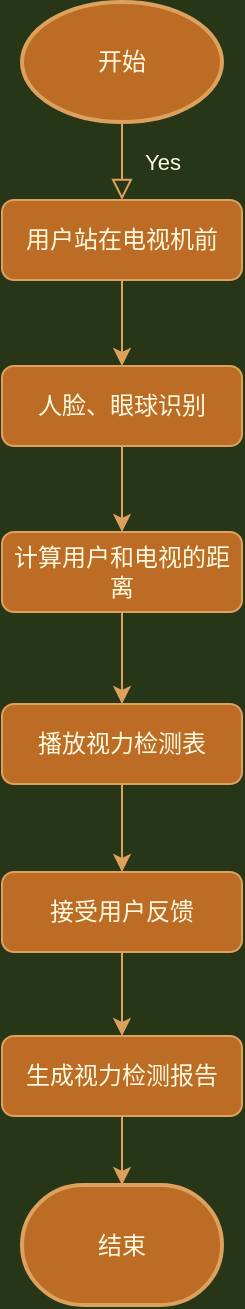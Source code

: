 <mxfile version="20.4.1" type="github">
  <diagram id="C5RBs43oDa-KdzZeNtuy" name="Page-1">
    <mxGraphModel dx="976" dy="1700" grid="1" gridSize="10" guides="1" tooltips="1" connect="1" arrows="1" fold="1" page="1" pageScale="1" pageWidth="827" pageHeight="1169" background="#283618" math="0" shadow="0">
      <root>
        <mxCell id="WIyWlLk6GJQsqaUBKTNV-0" />
        <mxCell id="WIyWlLk6GJQsqaUBKTNV-1" parent="WIyWlLk6GJQsqaUBKTNV-0" />
        <mxCell id="ZmoTf02AUXTciUZrsoz0-7" style="edgeStyle=orthogonalEdgeStyle;rounded=0;orthogonalLoop=1;jettySize=auto;html=1;exitX=0.5;exitY=1;exitDx=0;exitDy=0;entryX=0.5;entryY=0;entryDx=0;entryDy=0;strokeColor=#DDA15E;fontColor=#FEFAE0;fillColor=#BC6C25;" edge="1" parent="WIyWlLk6GJQsqaUBKTNV-1" source="WIyWlLk6GJQsqaUBKTNV-3" target="ZmoTf02AUXTciUZrsoz0-1">
          <mxGeometry relative="1" as="geometry" />
        </mxCell>
        <mxCell id="WIyWlLk6GJQsqaUBKTNV-3" value="用户站在电视机前" style="rounded=1;whiteSpace=wrap;html=1;fontSize=12;glass=0;strokeWidth=1;shadow=0;fillColor=#BC6C25;strokeColor=#DDA15E;fontColor=#FEFAE0;" parent="WIyWlLk6GJQsqaUBKTNV-1" vertex="1">
          <mxGeometry x="160" y="92" width="120" height="40" as="geometry" />
        </mxCell>
        <mxCell id="WIyWlLk6GJQsqaUBKTNV-4" value="Yes" style="rounded=0;html=1;jettySize=auto;orthogonalLoop=1;fontSize=11;endArrow=block;endFill=0;endSize=8;strokeWidth=1;shadow=0;labelBackgroundColor=none;edgeStyle=orthogonalEdgeStyle;strokeColor=#DDA15E;fontColor=#FEFAE0;exitX=0.5;exitY=1;exitDx=0;exitDy=0;exitPerimeter=0;entryX=0.5;entryY=0;entryDx=0;entryDy=0;" parent="WIyWlLk6GJQsqaUBKTNV-1" source="ZmoTf02AUXTciUZrsoz0-0" target="WIyWlLk6GJQsqaUBKTNV-3" edge="1">
          <mxGeometry y="20" relative="1" as="geometry">
            <mxPoint as="offset" />
            <mxPoint x="550" y="340" as="sourcePoint" />
          </mxGeometry>
        </mxCell>
        <mxCell id="ZmoTf02AUXTciUZrsoz0-0" value="开始" style="strokeWidth=2;html=1;shape=mxgraph.flowchart.start_1;whiteSpace=wrap;strokeColor=#DDA15E;fontColor=#FEFAE0;fillColor=#BC6C25;" vertex="1" parent="WIyWlLk6GJQsqaUBKTNV-1">
          <mxGeometry x="170" y="-7" width="100" height="60" as="geometry" />
        </mxCell>
        <mxCell id="ZmoTf02AUXTciUZrsoz0-8" style="edgeStyle=orthogonalEdgeStyle;rounded=0;orthogonalLoop=1;jettySize=auto;html=1;exitX=0.5;exitY=1;exitDx=0;exitDy=0;entryX=0.5;entryY=0;entryDx=0;entryDy=0;strokeColor=#DDA15E;fontColor=#FEFAE0;fillColor=#BC6C25;" edge="1" parent="WIyWlLk6GJQsqaUBKTNV-1" source="ZmoTf02AUXTciUZrsoz0-1" target="ZmoTf02AUXTciUZrsoz0-2">
          <mxGeometry relative="1" as="geometry" />
        </mxCell>
        <mxCell id="ZmoTf02AUXTciUZrsoz0-1" value="人脸、眼球识别" style="rounded=1;whiteSpace=wrap;html=1;fontSize=12;glass=0;strokeWidth=1;shadow=0;fillColor=#BC6C25;strokeColor=#DDA15E;fontColor=#FEFAE0;" vertex="1" parent="WIyWlLk6GJQsqaUBKTNV-1">
          <mxGeometry x="160" y="175" width="120" height="40" as="geometry" />
        </mxCell>
        <mxCell id="ZmoTf02AUXTciUZrsoz0-9" style="edgeStyle=orthogonalEdgeStyle;rounded=0;orthogonalLoop=1;jettySize=auto;html=1;exitX=0.5;exitY=1;exitDx=0;exitDy=0;entryX=0.5;entryY=0;entryDx=0;entryDy=0;strokeColor=#DDA15E;fontColor=#FEFAE0;fillColor=#BC6C25;" edge="1" parent="WIyWlLk6GJQsqaUBKTNV-1" source="ZmoTf02AUXTciUZrsoz0-2" target="ZmoTf02AUXTciUZrsoz0-3">
          <mxGeometry relative="1" as="geometry" />
        </mxCell>
        <mxCell id="ZmoTf02AUXTciUZrsoz0-2" value="计算用户和电视的距离" style="rounded=1;whiteSpace=wrap;html=1;fontSize=12;glass=0;strokeWidth=1;shadow=0;fillColor=#BC6C25;strokeColor=#DDA15E;fontColor=#FEFAE0;" vertex="1" parent="WIyWlLk6GJQsqaUBKTNV-1">
          <mxGeometry x="160" y="258" width="120" height="40" as="geometry" />
        </mxCell>
        <mxCell id="ZmoTf02AUXTciUZrsoz0-10" style="edgeStyle=orthogonalEdgeStyle;rounded=0;orthogonalLoop=1;jettySize=auto;html=1;exitX=0.5;exitY=1;exitDx=0;exitDy=0;entryX=0.5;entryY=0;entryDx=0;entryDy=0;strokeColor=#DDA15E;fontColor=#FEFAE0;fillColor=#BC6C25;" edge="1" parent="WIyWlLk6GJQsqaUBKTNV-1" source="ZmoTf02AUXTciUZrsoz0-3" target="ZmoTf02AUXTciUZrsoz0-4">
          <mxGeometry relative="1" as="geometry" />
        </mxCell>
        <mxCell id="ZmoTf02AUXTciUZrsoz0-3" value="播放视力检测表" style="rounded=1;whiteSpace=wrap;html=1;fontSize=12;glass=0;strokeWidth=1;shadow=0;fillColor=#BC6C25;strokeColor=#DDA15E;fontColor=#FEFAE0;" vertex="1" parent="WIyWlLk6GJQsqaUBKTNV-1">
          <mxGeometry x="160" y="344" width="120" height="40" as="geometry" />
        </mxCell>
        <mxCell id="ZmoTf02AUXTciUZrsoz0-11" style="edgeStyle=orthogonalEdgeStyle;rounded=0;orthogonalLoop=1;jettySize=auto;html=1;exitX=0.5;exitY=1;exitDx=0;exitDy=0;entryX=0.5;entryY=0;entryDx=0;entryDy=0;strokeColor=#DDA15E;fontColor=#FEFAE0;fillColor=#BC6C25;" edge="1" parent="WIyWlLk6GJQsqaUBKTNV-1" source="ZmoTf02AUXTciUZrsoz0-4" target="ZmoTf02AUXTciUZrsoz0-5">
          <mxGeometry relative="1" as="geometry" />
        </mxCell>
        <mxCell id="ZmoTf02AUXTciUZrsoz0-4" value="接受用户反馈" style="rounded=1;whiteSpace=wrap;html=1;fontSize=12;glass=0;strokeWidth=1;shadow=0;fillColor=#BC6C25;strokeColor=#DDA15E;fontColor=#FEFAE0;" vertex="1" parent="WIyWlLk6GJQsqaUBKTNV-1">
          <mxGeometry x="160" y="428" width="120" height="40" as="geometry" />
        </mxCell>
        <mxCell id="ZmoTf02AUXTciUZrsoz0-12" style="edgeStyle=orthogonalEdgeStyle;rounded=0;orthogonalLoop=1;jettySize=auto;html=1;exitX=0.5;exitY=1;exitDx=0;exitDy=0;entryX=0.5;entryY=0;entryDx=0;entryDy=0;entryPerimeter=0;strokeColor=#DDA15E;fontColor=#FEFAE0;fillColor=#BC6C25;" edge="1" parent="WIyWlLk6GJQsqaUBKTNV-1" source="ZmoTf02AUXTciUZrsoz0-5" target="ZmoTf02AUXTciUZrsoz0-6">
          <mxGeometry relative="1" as="geometry" />
        </mxCell>
        <mxCell id="ZmoTf02AUXTciUZrsoz0-5" value="生成视力检测报告" style="rounded=1;whiteSpace=wrap;html=1;fontSize=12;glass=0;strokeWidth=1;shadow=0;fillColor=#BC6C25;strokeColor=#DDA15E;fontColor=#FEFAE0;" vertex="1" parent="WIyWlLk6GJQsqaUBKTNV-1">
          <mxGeometry x="160" y="510" width="120" height="40" as="geometry" />
        </mxCell>
        <mxCell id="ZmoTf02AUXTciUZrsoz0-6" value="结束" style="strokeWidth=2;html=1;shape=mxgraph.flowchart.terminator;whiteSpace=wrap;strokeColor=#DDA15E;fontColor=#FEFAE0;fillColor=#BC6C25;" vertex="1" parent="WIyWlLk6GJQsqaUBKTNV-1">
          <mxGeometry x="170" y="584.5" width="100" height="60" as="geometry" />
        </mxCell>
      </root>
    </mxGraphModel>
  </diagram>
</mxfile>
